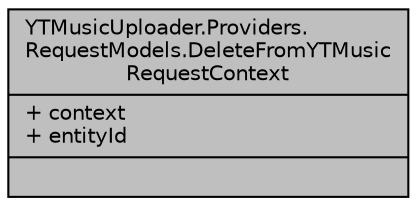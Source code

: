 digraph "YTMusicUploader.Providers.RequestModels.DeleteFromYTMusicRequestContext"
{
 // LATEX_PDF_SIZE
  edge [fontname="Helvetica",fontsize="10",labelfontname="Helvetica",labelfontsize="10"];
  node [fontname="Helvetica",fontsize="10",shape=record];
  Node1 [label="{YTMusicUploader.Providers.\lRequestModels.DeleteFromYTMusic\lRequestContext\n|+ context\l+ entityId\l|}",height=0.2,width=0.4,color="black", fillcolor="grey75", style="filled", fontcolor="black",tooltip="Deserialised HttpWebRequest request body request for a YouTube Music entity deletion"];
}
